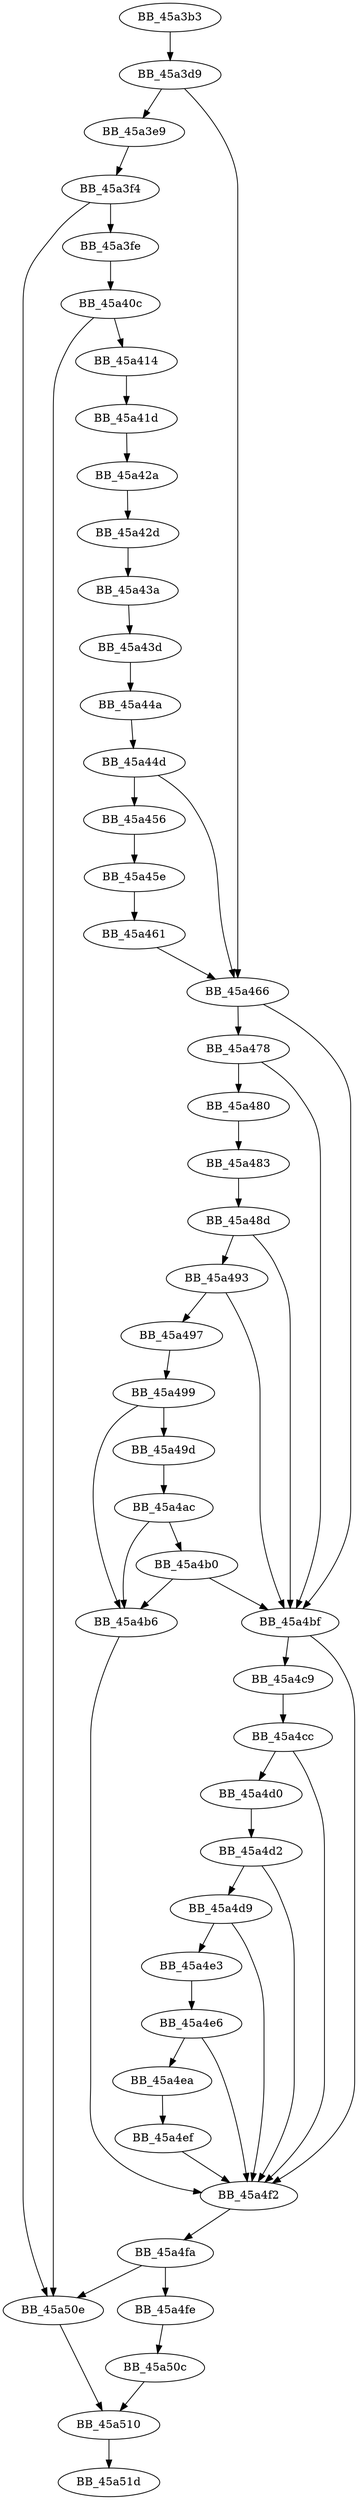 DiGraph sub_45A3B3{
BB_45a3b3->BB_45a3d9
BB_45a3d9->BB_45a3e9
BB_45a3d9->BB_45a466
BB_45a3e9->BB_45a3f4
BB_45a3f4->BB_45a3fe
BB_45a3f4->BB_45a50e
BB_45a3fe->BB_45a40c
BB_45a40c->BB_45a414
BB_45a40c->BB_45a50e
BB_45a414->BB_45a41d
BB_45a41d->BB_45a42a
BB_45a42a->BB_45a42d
BB_45a42d->BB_45a43a
BB_45a43a->BB_45a43d
BB_45a43d->BB_45a44a
BB_45a44a->BB_45a44d
BB_45a44d->BB_45a456
BB_45a44d->BB_45a466
BB_45a456->BB_45a45e
BB_45a45e->BB_45a461
BB_45a461->BB_45a466
BB_45a466->BB_45a478
BB_45a466->BB_45a4bf
BB_45a478->BB_45a480
BB_45a478->BB_45a4bf
BB_45a480->BB_45a483
BB_45a483->BB_45a48d
BB_45a48d->BB_45a493
BB_45a48d->BB_45a4bf
BB_45a493->BB_45a497
BB_45a493->BB_45a4bf
BB_45a497->BB_45a499
BB_45a499->BB_45a49d
BB_45a499->BB_45a4b6
BB_45a49d->BB_45a4ac
BB_45a4ac->BB_45a4b0
BB_45a4ac->BB_45a4b6
BB_45a4b0->BB_45a4b6
BB_45a4b0->BB_45a4bf
BB_45a4b6->BB_45a4f2
BB_45a4bf->BB_45a4c9
BB_45a4bf->BB_45a4f2
BB_45a4c9->BB_45a4cc
BB_45a4cc->BB_45a4d0
BB_45a4cc->BB_45a4f2
BB_45a4d0->BB_45a4d2
BB_45a4d2->BB_45a4d9
BB_45a4d2->BB_45a4f2
BB_45a4d9->BB_45a4e3
BB_45a4d9->BB_45a4f2
BB_45a4e3->BB_45a4e6
BB_45a4e6->BB_45a4ea
BB_45a4e6->BB_45a4f2
BB_45a4ea->BB_45a4ef
BB_45a4ef->BB_45a4f2
BB_45a4f2->BB_45a4fa
BB_45a4fa->BB_45a4fe
BB_45a4fa->BB_45a50e
BB_45a4fe->BB_45a50c
BB_45a50c->BB_45a510
BB_45a50e->BB_45a510
BB_45a510->BB_45a51d
}
